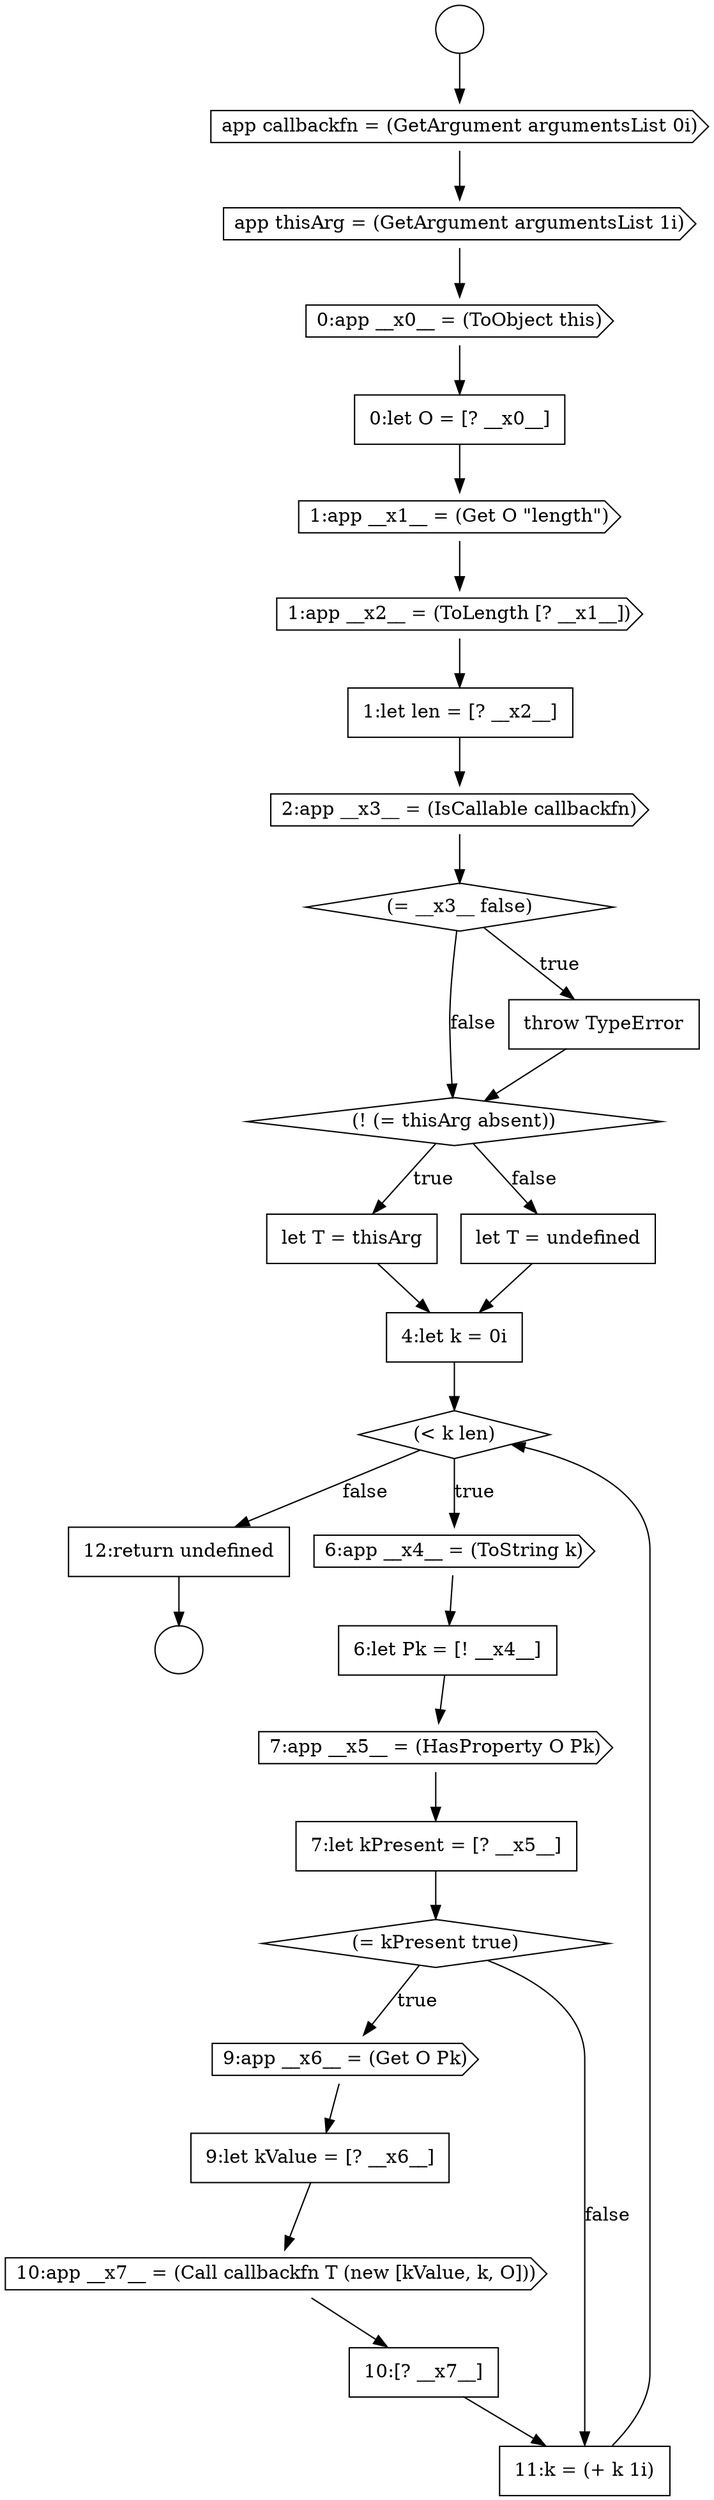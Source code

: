 digraph {
  node13993 [shape=cds, label=<<font color="black">2:app __x3__ = (IsCallable callbackfn)</font>> color="black" fillcolor="white" style=filled]
  node13997 [shape=none, margin=0, label=<<font color="black">
    <table border="0" cellborder="1" cellspacing="0" cellpadding="10">
      <tr><td align="left">let T = thisArg</td></tr>
    </table>
  </font>> color="black" fillcolor="white" style=filled]
  node14007 [shape=none, margin=0, label=<<font color="black">
    <table border="0" cellborder="1" cellspacing="0" cellpadding="10">
      <tr><td align="left">9:let kValue = [? __x6__]</td></tr>
    </table>
  </font>> color="black" fillcolor="white" style=filled]
  node13987 [shape=cds, label=<<font color="black">app thisArg = (GetArgument argumentsList 1i)</font>> color="black" fillcolor="white" style=filled]
  node14004 [shape=none, margin=0, label=<<font color="black">
    <table border="0" cellborder="1" cellspacing="0" cellpadding="10">
      <tr><td align="left">7:let kPresent = [? __x5__]</td></tr>
    </table>
  </font>> color="black" fillcolor="white" style=filled]
  node14000 [shape=diamond, label=<<font color="black">(&lt; k len)</font>> color="black" fillcolor="white" style=filled]
  node14011 [shape=none, margin=0, label=<<font color="black">
    <table border="0" cellborder="1" cellspacing="0" cellpadding="10">
      <tr><td align="left">12:return undefined</td></tr>
    </table>
  </font>> color="black" fillcolor="white" style=filled]
  node13996 [shape=diamond, label=<<font color="black">(! (= thisArg absent))</font>> color="black" fillcolor="white" style=filled]
  node13999 [shape=none, margin=0, label=<<font color="black">
    <table border="0" cellborder="1" cellspacing="0" cellpadding="10">
      <tr><td align="left">4:let k = 0i</td></tr>
    </table>
  </font>> color="black" fillcolor="white" style=filled]
  node13995 [shape=none, margin=0, label=<<font color="black">
    <table border="0" cellborder="1" cellspacing="0" cellpadding="10">
      <tr><td align="left">throw TypeError</td></tr>
    </table>
  </font>> color="black" fillcolor="white" style=filled]
  node13985 [shape=circle label=" " color="black" fillcolor="white" style=filled]
  node13990 [shape=cds, label=<<font color="black">1:app __x1__ = (Get O &quot;length&quot;)</font>> color="black" fillcolor="white" style=filled]
  node14005 [shape=diamond, label=<<font color="black">(= kPresent true)</font>> color="black" fillcolor="white" style=filled]
  node13994 [shape=diamond, label=<<font color="black">(= __x3__ false)</font>> color="black" fillcolor="white" style=filled]
  node14009 [shape=none, margin=0, label=<<font color="black">
    <table border="0" cellborder="1" cellspacing="0" cellpadding="10">
      <tr><td align="left">10:[? __x7__]</td></tr>
    </table>
  </font>> color="black" fillcolor="white" style=filled]
  node13998 [shape=none, margin=0, label=<<font color="black">
    <table border="0" cellborder="1" cellspacing="0" cellpadding="10">
      <tr><td align="left">let T = undefined</td></tr>
    </table>
  </font>> color="black" fillcolor="white" style=filled]
  node14001 [shape=cds, label=<<font color="black">6:app __x4__ = (ToString k)</font>> color="black" fillcolor="white" style=filled]
  node14006 [shape=cds, label=<<font color="black">9:app __x6__ = (Get O Pk)</font>> color="black" fillcolor="white" style=filled]
  node14002 [shape=none, margin=0, label=<<font color="black">
    <table border="0" cellborder="1" cellspacing="0" cellpadding="10">
      <tr><td align="left">6:let Pk = [! __x4__]</td></tr>
    </table>
  </font>> color="black" fillcolor="white" style=filled]
  node13992 [shape=none, margin=0, label=<<font color="black">
    <table border="0" cellborder="1" cellspacing="0" cellpadding="10">
      <tr><td align="left">1:let len = [? __x2__]</td></tr>
    </table>
  </font>> color="black" fillcolor="white" style=filled]
  node14008 [shape=cds, label=<<font color="black">10:app __x7__ = (Call callbackfn T (new [kValue, k, O]))</font>> color="black" fillcolor="white" style=filled]
  node14003 [shape=cds, label=<<font color="black">7:app __x5__ = (HasProperty O Pk)</font>> color="black" fillcolor="white" style=filled]
  node13989 [shape=none, margin=0, label=<<font color="black">
    <table border="0" cellborder="1" cellspacing="0" cellpadding="10">
      <tr><td align="left">0:let O = [? __x0__]</td></tr>
    </table>
  </font>> color="black" fillcolor="white" style=filled]
  node13988 [shape=cds, label=<<font color="black">0:app __x0__ = (ToObject this)</font>> color="black" fillcolor="white" style=filled]
  node14010 [shape=none, margin=0, label=<<font color="black">
    <table border="0" cellborder="1" cellspacing="0" cellpadding="10">
      <tr><td align="left">11:k = (+ k 1i)</td></tr>
    </table>
  </font>> color="black" fillcolor="white" style=filled]
  node13984 [shape=circle label=" " color="black" fillcolor="white" style=filled]
  node13991 [shape=cds, label=<<font color="black">1:app __x2__ = (ToLength [? __x1__])</font>> color="black" fillcolor="white" style=filled]
  node13986 [shape=cds, label=<<font color="black">app callbackfn = (GetArgument argumentsList 0i)</font>> color="black" fillcolor="white" style=filled]
  node14007 -> node14008 [ color="black"]
  node13993 -> node13994 [ color="black"]
  node14003 -> node14004 [ color="black"]
  node14004 -> node14005 [ color="black"]
  node13984 -> node13986 [ color="black"]
  node14010 -> node14000 [ color="black"]
  node13987 -> node13988 [ color="black"]
  node13988 -> node13989 [ color="black"]
  node14005 -> node14006 [label=<<font color="black">true</font>> color="black"]
  node14005 -> node14010 [label=<<font color="black">false</font>> color="black"]
  node13999 -> node14000 [ color="black"]
  node13997 -> node13999 [ color="black"]
  node13991 -> node13992 [ color="black"]
  node14001 -> node14002 [ color="black"]
  node13994 -> node13995 [label=<<font color="black">true</font>> color="black"]
  node13994 -> node13996 [label=<<font color="black">false</font>> color="black"]
  node14008 -> node14009 [ color="black"]
  node13990 -> node13991 [ color="black"]
  node13995 -> node13996 [ color="black"]
  node13996 -> node13997 [label=<<font color="black">true</font>> color="black"]
  node13996 -> node13998 [label=<<font color="black">false</font>> color="black"]
  node14011 -> node13985 [ color="black"]
  node14000 -> node14001 [label=<<font color="black">true</font>> color="black"]
  node14000 -> node14011 [label=<<font color="black">false</font>> color="black"]
  node14002 -> node14003 [ color="black"]
  node14006 -> node14007 [ color="black"]
  node13992 -> node13993 [ color="black"]
  node13998 -> node13999 [ color="black"]
  node13989 -> node13990 [ color="black"]
  node13986 -> node13987 [ color="black"]
  node14009 -> node14010 [ color="black"]
}
